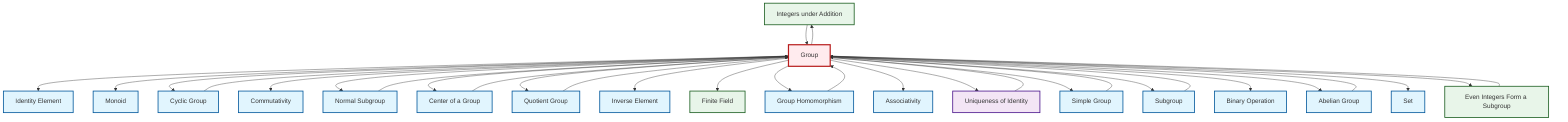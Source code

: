 graph TD
    classDef definition fill:#e1f5fe,stroke:#01579b,stroke-width:2px
    classDef theorem fill:#f3e5f5,stroke:#4a148c,stroke-width:2px
    classDef axiom fill:#fff3e0,stroke:#e65100,stroke-width:2px
    classDef example fill:#e8f5e9,stroke:#1b5e20,stroke-width:2px
    classDef current fill:#ffebee,stroke:#b71c1c,stroke-width:3px
    ex-integers-addition["Integers under Addition"]:::example
    thm-unique-identity["Uniqueness of Identity"]:::theorem
    def-group["Group"]:::definition
    def-binary-operation["Binary Operation"]:::definition
    def-monoid["Monoid"]:::definition
    def-center-of-group["Center of a Group"]:::definition
    def-set["Set"]:::definition
    def-abelian-group["Abelian Group"]:::definition
    def-cyclic-group["Cyclic Group"]:::definition
    def-associativity["Associativity"]:::definition
    def-quotient-group["Quotient Group"]:::definition
    def-identity-element["Identity Element"]:::definition
    ex-finite-field["Finite Field"]:::example
    def-simple-group["Simple Group"]:::definition
    def-homomorphism["Group Homomorphism"]:::definition
    def-subgroup["Subgroup"]:::definition
    ex-even-integers-subgroup["Even Integers Form a Subgroup"]:::example
    def-normal-subgroup["Normal Subgroup"]:::definition
    def-inverse-element["Inverse Element"]:::definition
    def-commutativity["Commutativity"]:::definition
    def-group --> def-identity-element
    def-subgroup --> def-group
    def-group --> def-monoid
    def-group --> def-cyclic-group
    thm-unique-identity --> def-group
    def-abelian-group --> def-group
    ex-integers-addition --> def-group
    def-group --> def-commutativity
    def-group --> def-normal-subgroup
    def-homomorphism --> def-group
    def-group --> def-center-of-group
    def-center-of-group --> def-group
    def-quotient-group --> def-group
    def-group --> def-quotient-group
    def-group --> def-inverse-element
    def-group --> ex-finite-field
    def-group --> def-homomorphism
    def-simple-group --> def-group
    def-group --> def-associativity
    def-group --> thm-unique-identity
    def-cyclic-group --> def-group
    ex-even-integers-subgroup --> def-group
    def-group --> ex-integers-addition
    def-group --> def-simple-group
    def-normal-subgroup --> def-group
    def-group --> def-subgroup
    def-group --> def-binary-operation
    def-group --> def-abelian-group
    def-group --> def-set
    def-group --> ex-even-integers-subgroup
    class def-group current